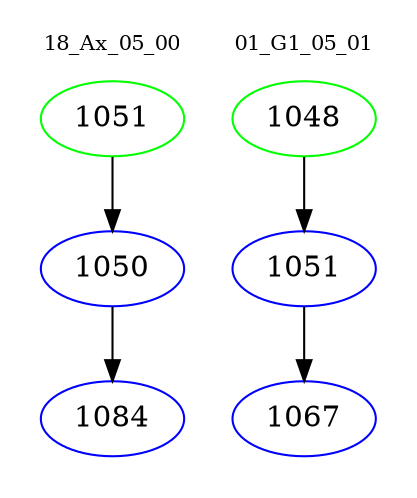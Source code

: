 digraph{
subgraph cluster_0 {
color = white
label = "18_Ax_05_00";
fontsize=10;
T0_1051 [label="1051", color="green"]
T0_1051 -> T0_1050 [color="black"]
T0_1050 [label="1050", color="blue"]
T0_1050 -> T0_1084 [color="black"]
T0_1084 [label="1084", color="blue"]
}
subgraph cluster_1 {
color = white
label = "01_G1_05_01";
fontsize=10;
T1_1048 [label="1048", color="green"]
T1_1048 -> T1_1051 [color="black"]
T1_1051 [label="1051", color="blue"]
T1_1051 -> T1_1067 [color="black"]
T1_1067 [label="1067", color="blue"]
}
}
